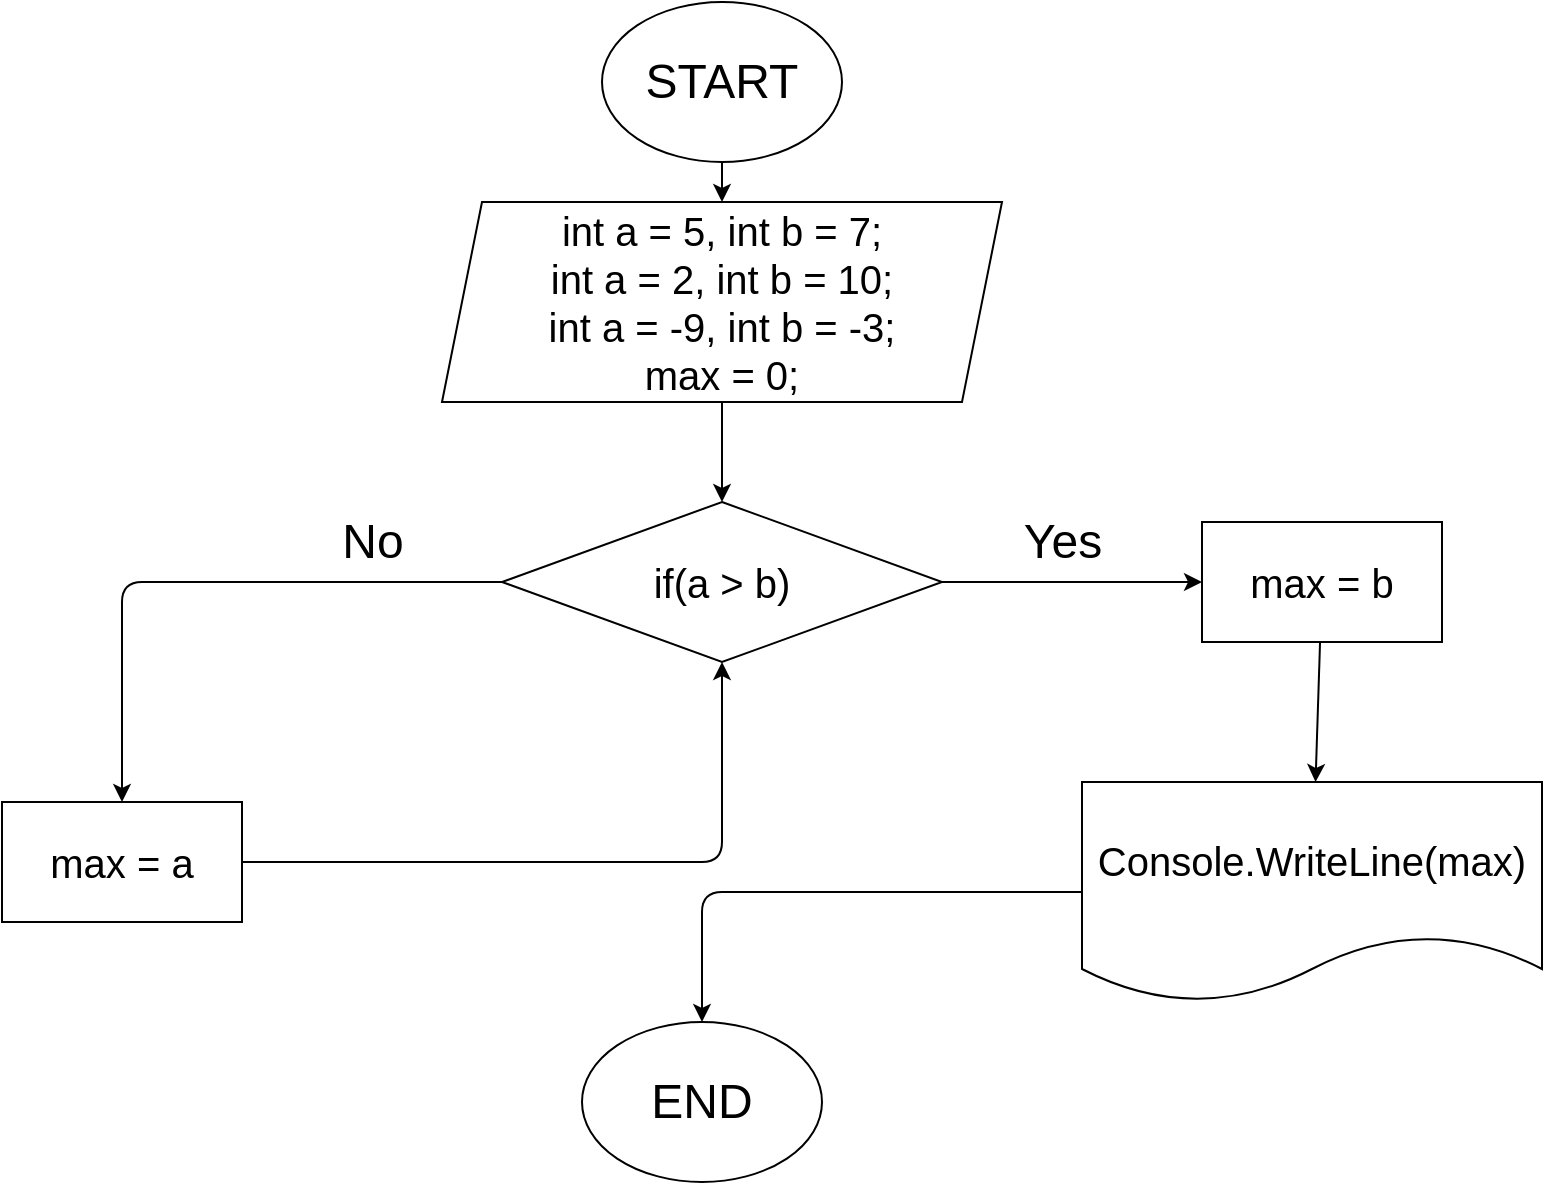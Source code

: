 <mxfile>
    <diagram id="P5Tt8-yXd8Cc2V8dw7wy" name="Страница 1">
        <mxGraphModel dx="798" dy="218" grid="1" gridSize="10" guides="1" tooltips="1" connect="1" arrows="1" fold="1" page="1" pageScale="1" pageWidth="827" pageHeight="1169" math="0" shadow="0">
            <root>
                <mxCell id="0"/>
                <mxCell id="1" parent="0"/>
                <mxCell id="4" value="" style="edgeStyle=none;html=1;fontFamily=Helvetica;fontSize=24;" edge="1" parent="1" source="2" target="3">
                    <mxGeometry relative="1" as="geometry"/>
                </mxCell>
                <mxCell id="2" value="&lt;font style=&quot;font-size: 24px&quot;&gt;START&lt;/font&gt;" style="ellipse;whiteSpace=wrap;html=1;" vertex="1" parent="1">
                    <mxGeometry x="320" y="10" width="120" height="80" as="geometry"/>
                </mxCell>
                <mxCell id="6" value="" style="edgeStyle=none;html=1;fontFamily=Helvetica;fontSize=24;" edge="1" parent="1" source="3" target="5">
                    <mxGeometry relative="1" as="geometry"/>
                </mxCell>
                <mxCell id="3" value="&lt;font style=&quot;font-size: 20px&quot;&gt;int a = 5, int b = 7;&lt;br&gt;int a = 2, int b = 10;&lt;br&gt;int a = -9, int b = -3;&lt;br&gt;max = 0;&lt;/font&gt;" style="shape=parallelogram;perimeter=parallelogramPerimeter;whiteSpace=wrap;html=1;fixedSize=1;" vertex="1" parent="1">
                    <mxGeometry x="240" y="110" width="280" height="100" as="geometry"/>
                </mxCell>
                <mxCell id="8" value="" style="edgeStyle=none;html=1;fontFamily=Helvetica;fontSize=24;" edge="1" parent="1" source="5" target="7">
                    <mxGeometry relative="1" as="geometry"/>
                </mxCell>
                <mxCell id="15" style="edgeStyle=none;html=1;exitX=0;exitY=0.5;exitDx=0;exitDy=0;fontFamily=Helvetica;fontSize=24;entryX=0.5;entryY=0;entryDx=0;entryDy=0;" edge="1" parent="1" source="5" target="10">
                    <mxGeometry relative="1" as="geometry">
                        <mxPoint x="80" y="300" as="targetPoint"/>
                        <Array as="points">
                            <mxPoint x="80" y="300"/>
                        </Array>
                    </mxGeometry>
                </mxCell>
                <mxCell id="5" value="&lt;font style=&quot;font-size: 20px&quot;&gt;if(a &amp;gt; b)&lt;/font&gt;" style="rhombus;whiteSpace=wrap;html=1;" vertex="1" parent="1">
                    <mxGeometry x="270" y="260" width="220" height="80" as="geometry"/>
                </mxCell>
                <mxCell id="18" value="" style="edgeStyle=none;html=1;fontFamily=Helvetica;fontSize=24;" edge="1" parent="1" source="7" target="17">
                    <mxGeometry relative="1" as="geometry"/>
                </mxCell>
                <mxCell id="7" value="&lt;font style=&quot;font-size: 20px&quot;&gt;max = b&lt;/font&gt;" style="whiteSpace=wrap;html=1;" vertex="1" parent="1">
                    <mxGeometry x="620" y="270" width="120" height="60" as="geometry"/>
                </mxCell>
                <mxCell id="9" value="Yes" style="text;html=1;align=center;verticalAlign=middle;resizable=0;points=[];autosize=1;strokeColor=none;fillColor=none;fontSize=24;fontFamily=Helvetica;" vertex="1" parent="1">
                    <mxGeometry x="525" y="265" width="50" height="30" as="geometry"/>
                </mxCell>
                <mxCell id="16" style="edgeStyle=none;html=1;exitX=1;exitY=0.5;exitDx=0;exitDy=0;fontFamily=Helvetica;fontSize=24;entryX=0.5;entryY=1;entryDx=0;entryDy=0;" edge="1" parent="1" source="10" target="5">
                    <mxGeometry relative="1" as="geometry">
                        <mxPoint x="380" y="440" as="targetPoint"/>
                        <Array as="points">
                            <mxPoint x="380" y="440"/>
                        </Array>
                    </mxGeometry>
                </mxCell>
                <mxCell id="10" value="&lt;font style=&quot;font-size: 20px&quot;&gt;max = a&lt;/font&gt;" style="whiteSpace=wrap;html=1;" vertex="1" parent="1">
                    <mxGeometry x="20" y="410" width="120" height="60" as="geometry"/>
                </mxCell>
                <mxCell id="12" value="No" style="text;html=1;align=center;verticalAlign=middle;resizable=0;points=[];autosize=1;strokeColor=none;fillColor=none;fontSize=24;fontFamily=Helvetica;" vertex="1" parent="1">
                    <mxGeometry x="180" y="265" width="50" height="30" as="geometry"/>
                </mxCell>
                <mxCell id="19" style="edgeStyle=none;html=1;fontFamily=Helvetica;fontSize=24;" edge="1" parent="1" source="17">
                    <mxGeometry relative="1" as="geometry">
                        <mxPoint x="370" y="520" as="targetPoint"/>
                        <Array as="points">
                            <mxPoint x="370" y="455"/>
                        </Array>
                    </mxGeometry>
                </mxCell>
                <mxCell id="21" style="edgeStyle=none;html=1;exitX=0;exitY=0.5;exitDx=0;exitDy=0;fontFamily=Helvetica;fontSize=20;" edge="1" parent="1" source="17">
                    <mxGeometry relative="1" as="geometry">
                        <mxPoint x="560" y="455" as="targetPoint"/>
                    </mxGeometry>
                </mxCell>
                <mxCell id="17" value="&lt;font style=&quot;font-size: 20px&quot;&gt;Console.WriteLine(max)&lt;/font&gt;" style="shape=document;whiteSpace=wrap;html=1;boundedLbl=1;" vertex="1" parent="1">
                    <mxGeometry x="560" y="400" width="230" height="110" as="geometry"/>
                </mxCell>
                <mxCell id="20" value="END" style="ellipse;whiteSpace=wrap;html=1;fontFamily=Helvetica;fontSize=24;" vertex="1" parent="1">
                    <mxGeometry x="310" y="520" width="120" height="80" as="geometry"/>
                </mxCell>
            </root>
        </mxGraphModel>
    </diagram>
</mxfile>